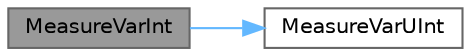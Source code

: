 digraph "MeasureVarInt"
{
 // INTERACTIVE_SVG=YES
 // LATEX_PDF_SIZE
  bgcolor="transparent";
  edge [fontname=Helvetica,fontsize=10,labelfontname=Helvetica,labelfontsize=10];
  node [fontname=Helvetica,fontsize=10,shape=box,height=0.2,width=0.4];
  rankdir="LR";
  Node1 [id="Node000001",label="MeasureVarInt",height=0.2,width=0.4,color="gray40", fillcolor="grey60", style="filled", fontcolor="black",tooltip="Measure the length in bytes (1-9) of an encoded variable-length integer."];
  Node1 -> Node2 [id="edge1_Node000001_Node000002",color="steelblue1",style="solid",tooltip=" "];
  Node2 [id="Node000002",label="MeasureVarUInt",height=0.2,width=0.4,color="grey40", fillcolor="white", style="filled",URL="$df/da5/VarInt_8h.html#a6a7806d080caa996deb9ae7994f53a79",tooltip="Measure the length in bytes (1-9) of an encoded variable-length integer."];
}
